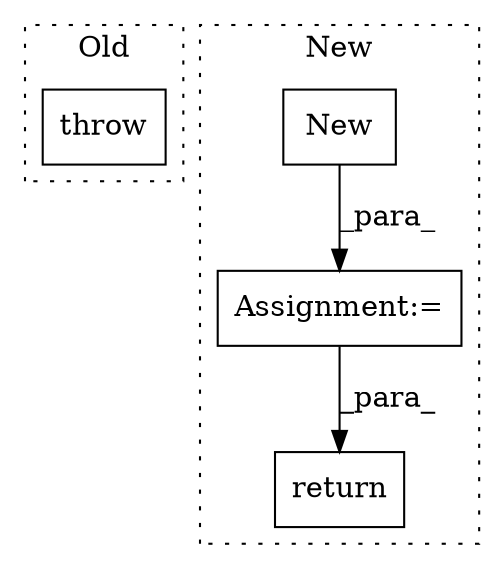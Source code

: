 digraph G {
subgraph cluster0 {
1 [label="throw" a="53" s="1189" l="6" shape="box"];
label = "Old";
style="dotted";
}
subgraph cluster1 {
2 [label="New" a="32" s="1266,1310" l="4,1" shape="box"];
3 [label="Assignment:=" a="7" s="1335" l="1" shape="box"];
4 [label="return" a="41" s="1429" l="7" shape="box"];
label = "New";
style="dotted";
}
2 -> 3 [label="_para_"];
3 -> 4 [label="_para_"];
}
